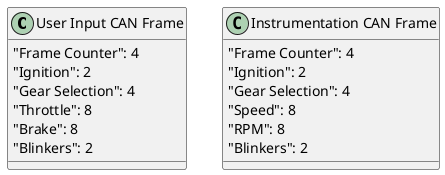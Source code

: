 @startuml CAN_DB

class "User Input CAN Frame" {
  "Frame Counter": 4
  "Ignition": 2
  "Gear Selection": 4
  "Throttle": 8
  "Brake": 8
  "Blinkers": 2
}

class "Instrumentation CAN Frame" {
  "Frame Counter": 4
  "Ignition": 2
  "Gear Selection": 4
  "Speed": 8
  "RPM": 8
  "Blinkers": 2
}

@enduml